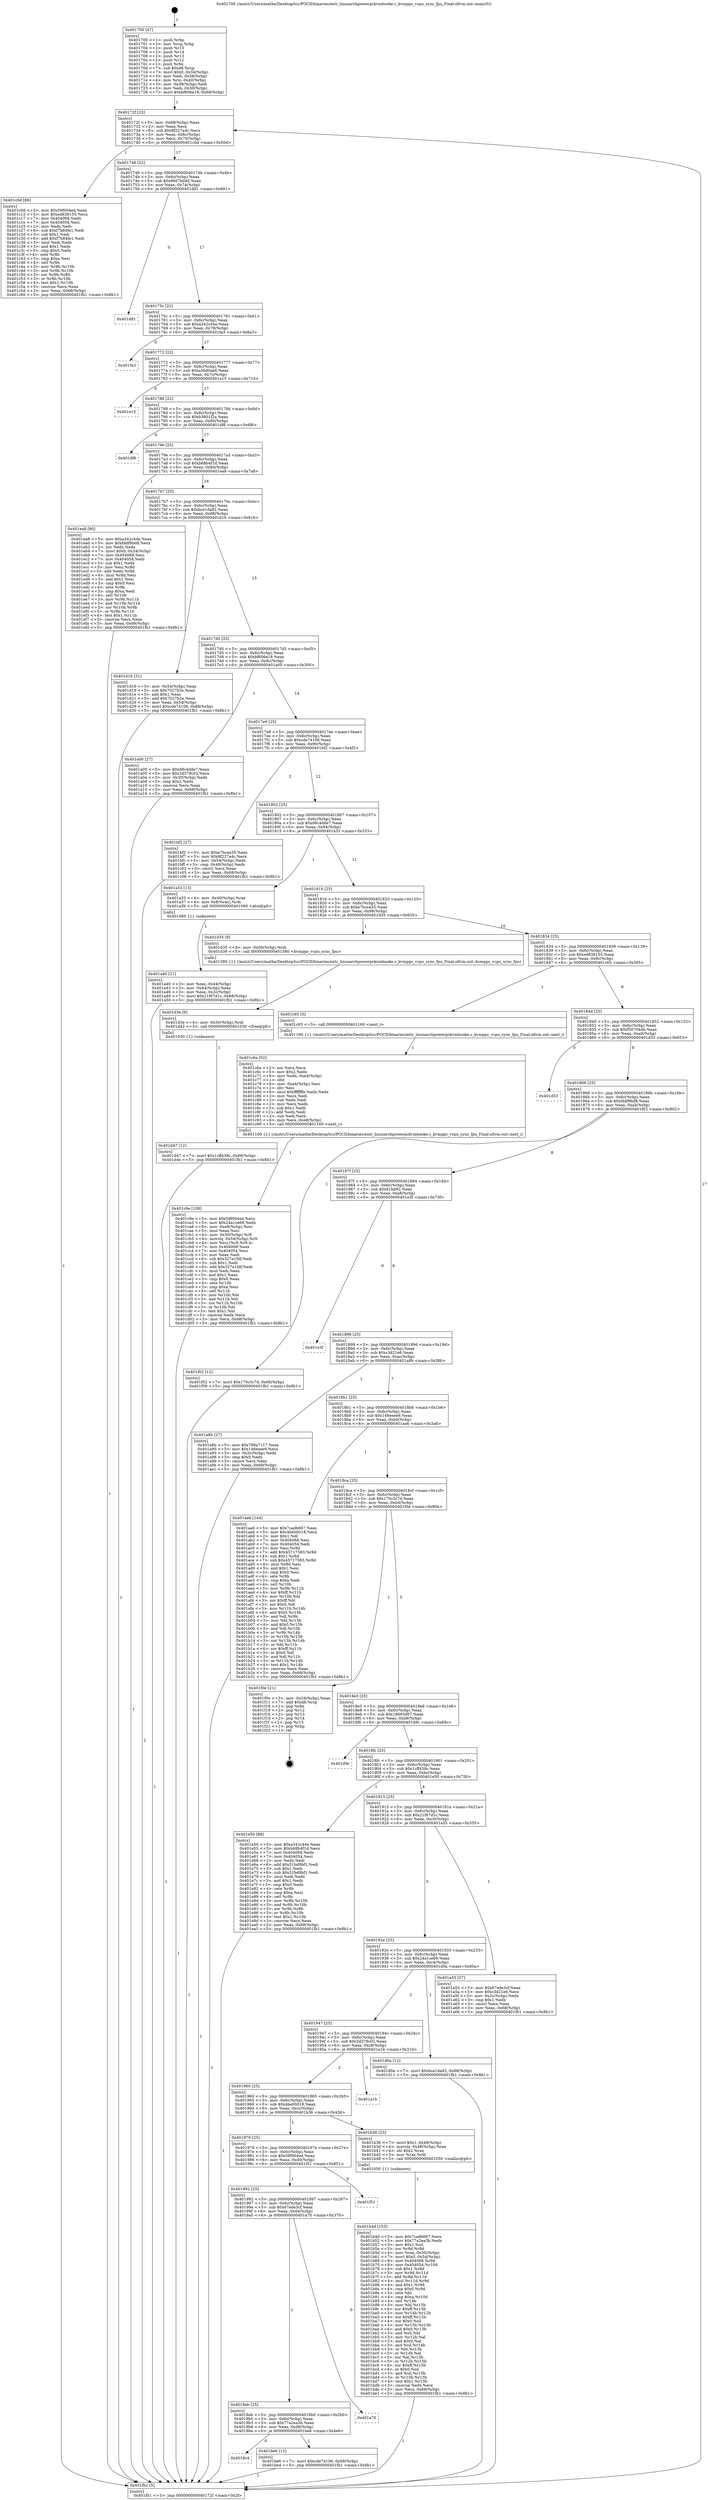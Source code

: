 digraph "0x401700" {
  label = "0x401700 (/mnt/c/Users/mathe/Desktop/tcc/POCII/binaries/extr_linuxarchpowerpckvmbooke.c_kvmppc_vcpu_sync_fpu_Final-ollvm.out::main(0))"
  labelloc = "t"
  node[shape=record]

  Entry [label="",width=0.3,height=0.3,shape=circle,fillcolor=black,style=filled]
  "0x40172f" [label="{
     0x40172f [23]\l
     | [instrs]\l
     &nbsp;&nbsp;0x40172f \<+3\>: mov -0x68(%rbp),%eax\l
     &nbsp;&nbsp;0x401732 \<+2\>: mov %eax,%ecx\l
     &nbsp;&nbsp;0x401734 \<+6\>: sub $0x8f227a4c,%ecx\l
     &nbsp;&nbsp;0x40173a \<+3\>: mov %eax,-0x6c(%rbp)\l
     &nbsp;&nbsp;0x40173d \<+3\>: mov %ecx,-0x70(%rbp)\l
     &nbsp;&nbsp;0x401740 \<+6\>: je 0000000000401c0d \<main+0x50d\>\l
  }"]
  "0x401c0d" [label="{
     0x401c0d [88]\l
     | [instrs]\l
     &nbsp;&nbsp;0x401c0d \<+5\>: mov $0x59f004ed,%eax\l
     &nbsp;&nbsp;0x401c12 \<+5\>: mov $0xed836155,%ecx\l
     &nbsp;&nbsp;0x401c17 \<+7\>: mov 0x404068,%edx\l
     &nbsp;&nbsp;0x401c1e \<+7\>: mov 0x404054,%esi\l
     &nbsp;&nbsp;0x401c25 \<+2\>: mov %edx,%edi\l
     &nbsp;&nbsp;0x401c27 \<+6\>: sub $0xf7b84fe1,%edi\l
     &nbsp;&nbsp;0x401c2d \<+3\>: sub $0x1,%edi\l
     &nbsp;&nbsp;0x401c30 \<+6\>: add $0xf7b84fe1,%edi\l
     &nbsp;&nbsp;0x401c36 \<+3\>: imul %edi,%edx\l
     &nbsp;&nbsp;0x401c39 \<+3\>: and $0x1,%edx\l
     &nbsp;&nbsp;0x401c3c \<+3\>: cmp $0x0,%edx\l
     &nbsp;&nbsp;0x401c3f \<+4\>: sete %r8b\l
     &nbsp;&nbsp;0x401c43 \<+3\>: cmp $0xa,%esi\l
     &nbsp;&nbsp;0x401c46 \<+4\>: setl %r9b\l
     &nbsp;&nbsp;0x401c4a \<+3\>: mov %r8b,%r10b\l
     &nbsp;&nbsp;0x401c4d \<+3\>: and %r9b,%r10b\l
     &nbsp;&nbsp;0x401c50 \<+3\>: xor %r9b,%r8b\l
     &nbsp;&nbsp;0x401c53 \<+3\>: or %r8b,%r10b\l
     &nbsp;&nbsp;0x401c56 \<+4\>: test $0x1,%r10b\l
     &nbsp;&nbsp;0x401c5a \<+3\>: cmovne %ecx,%eax\l
     &nbsp;&nbsp;0x401c5d \<+3\>: mov %eax,-0x68(%rbp)\l
     &nbsp;&nbsp;0x401c60 \<+5\>: jmp 0000000000401fb1 \<main+0x8b1\>\l
  }"]
  "0x401746" [label="{
     0x401746 [22]\l
     | [instrs]\l
     &nbsp;&nbsp;0x401746 \<+5\>: jmp 000000000040174b \<main+0x4b\>\l
     &nbsp;&nbsp;0x40174b \<+3\>: mov -0x6c(%rbp),%eax\l
     &nbsp;&nbsp;0x40174e \<+5\>: sub $0x99d7bd4d,%eax\l
     &nbsp;&nbsp;0x401753 \<+3\>: mov %eax,-0x74(%rbp)\l
     &nbsp;&nbsp;0x401756 \<+6\>: je 0000000000401d81 \<main+0x681\>\l
  }"]
  Exit [label="",width=0.3,height=0.3,shape=circle,fillcolor=black,style=filled,peripheries=2]
  "0x401d81" [label="{
     0x401d81\l
  }", style=dashed]
  "0x40175c" [label="{
     0x40175c [22]\l
     | [instrs]\l
     &nbsp;&nbsp;0x40175c \<+5\>: jmp 0000000000401761 \<main+0x61\>\l
     &nbsp;&nbsp;0x401761 \<+3\>: mov -0x6c(%rbp),%eax\l
     &nbsp;&nbsp;0x401764 \<+5\>: sub $0xa342c44e,%eax\l
     &nbsp;&nbsp;0x401769 \<+3\>: mov %eax,-0x78(%rbp)\l
     &nbsp;&nbsp;0x40176c \<+6\>: je 0000000000401fa3 \<main+0x8a3\>\l
  }"]
  "0x401d47" [label="{
     0x401d47 [12]\l
     | [instrs]\l
     &nbsp;&nbsp;0x401d47 \<+7\>: movl $0x1cff439c,-0x68(%rbp)\l
     &nbsp;&nbsp;0x401d4e \<+5\>: jmp 0000000000401fb1 \<main+0x8b1\>\l
  }"]
  "0x401fa3" [label="{
     0x401fa3\l
  }", style=dashed]
  "0x401772" [label="{
     0x401772 [22]\l
     | [instrs]\l
     &nbsp;&nbsp;0x401772 \<+5\>: jmp 0000000000401777 \<main+0x77\>\l
     &nbsp;&nbsp;0x401777 \<+3\>: mov -0x6c(%rbp),%eax\l
     &nbsp;&nbsp;0x40177a \<+5\>: sub $0xa56d0ae6,%eax\l
     &nbsp;&nbsp;0x40177f \<+3\>: mov %eax,-0x7c(%rbp)\l
     &nbsp;&nbsp;0x401782 \<+6\>: je 0000000000401e15 \<main+0x715\>\l
  }"]
  "0x401d3e" [label="{
     0x401d3e [9]\l
     | [instrs]\l
     &nbsp;&nbsp;0x401d3e \<+4\>: mov -0x50(%rbp),%rdi\l
     &nbsp;&nbsp;0x401d42 \<+5\>: call 0000000000401030 \<free@plt\>\l
     | [calls]\l
     &nbsp;&nbsp;0x401030 \{1\} (unknown)\l
  }"]
  "0x401e15" [label="{
     0x401e15\l
  }", style=dashed]
  "0x401788" [label="{
     0x401788 [22]\l
     | [instrs]\l
     &nbsp;&nbsp;0x401788 \<+5\>: jmp 000000000040178d \<main+0x8d\>\l
     &nbsp;&nbsp;0x40178d \<+3\>: mov -0x6c(%rbp),%eax\l
     &nbsp;&nbsp;0x401790 \<+5\>: sub $0xb3601f2a,%eax\l
     &nbsp;&nbsp;0x401795 \<+3\>: mov %eax,-0x80(%rbp)\l
     &nbsp;&nbsp;0x401798 \<+6\>: je 0000000000401df6 \<main+0x6f6\>\l
  }"]
  "0x401c9e" [label="{
     0x401c9e [108]\l
     | [instrs]\l
     &nbsp;&nbsp;0x401c9e \<+5\>: mov $0x59f004ed,%ecx\l
     &nbsp;&nbsp;0x401ca3 \<+5\>: mov $0x24a1ce69,%edx\l
     &nbsp;&nbsp;0x401ca8 \<+6\>: mov -0xe8(%rbp),%esi\l
     &nbsp;&nbsp;0x401cae \<+3\>: imul %eax,%esi\l
     &nbsp;&nbsp;0x401cb1 \<+4\>: mov -0x50(%rbp),%r8\l
     &nbsp;&nbsp;0x401cb5 \<+4\>: movslq -0x54(%rbp),%r9\l
     &nbsp;&nbsp;0x401cb9 \<+4\>: mov %esi,(%r8,%r9,4)\l
     &nbsp;&nbsp;0x401cbd \<+7\>: mov 0x404068,%eax\l
     &nbsp;&nbsp;0x401cc4 \<+7\>: mov 0x404054,%esi\l
     &nbsp;&nbsp;0x401ccb \<+2\>: mov %eax,%edi\l
     &nbsp;&nbsp;0x401ccd \<+6\>: sub $0x327e1fdf,%edi\l
     &nbsp;&nbsp;0x401cd3 \<+3\>: sub $0x1,%edi\l
     &nbsp;&nbsp;0x401cd6 \<+6\>: add $0x327e1fdf,%edi\l
     &nbsp;&nbsp;0x401cdc \<+3\>: imul %edi,%eax\l
     &nbsp;&nbsp;0x401cdf \<+3\>: and $0x1,%eax\l
     &nbsp;&nbsp;0x401ce2 \<+3\>: cmp $0x0,%eax\l
     &nbsp;&nbsp;0x401ce5 \<+4\>: sete %r10b\l
     &nbsp;&nbsp;0x401ce9 \<+3\>: cmp $0xa,%esi\l
     &nbsp;&nbsp;0x401cec \<+4\>: setl %r11b\l
     &nbsp;&nbsp;0x401cf0 \<+3\>: mov %r10b,%bl\l
     &nbsp;&nbsp;0x401cf3 \<+3\>: and %r11b,%bl\l
     &nbsp;&nbsp;0x401cf6 \<+3\>: xor %r11b,%r10b\l
     &nbsp;&nbsp;0x401cf9 \<+3\>: or %r10b,%bl\l
     &nbsp;&nbsp;0x401cfc \<+3\>: test $0x1,%bl\l
     &nbsp;&nbsp;0x401cff \<+3\>: cmovne %edx,%ecx\l
     &nbsp;&nbsp;0x401d02 \<+3\>: mov %ecx,-0x68(%rbp)\l
     &nbsp;&nbsp;0x401d05 \<+5\>: jmp 0000000000401fb1 \<main+0x8b1\>\l
  }"]
  "0x401df6" [label="{
     0x401df6\l
  }", style=dashed]
  "0x40179e" [label="{
     0x40179e [25]\l
     | [instrs]\l
     &nbsp;&nbsp;0x40179e \<+5\>: jmp 00000000004017a3 \<main+0xa3\>\l
     &nbsp;&nbsp;0x4017a3 \<+3\>: mov -0x6c(%rbp),%eax\l
     &nbsp;&nbsp;0x4017a6 \<+5\>: sub $0xb68b4f1d,%eax\l
     &nbsp;&nbsp;0x4017ab \<+6\>: mov %eax,-0x84(%rbp)\l
     &nbsp;&nbsp;0x4017b1 \<+6\>: je 0000000000401ea8 \<main+0x7a8\>\l
  }"]
  "0x401c6a" [label="{
     0x401c6a [52]\l
     | [instrs]\l
     &nbsp;&nbsp;0x401c6a \<+2\>: xor %ecx,%ecx\l
     &nbsp;&nbsp;0x401c6c \<+5\>: mov $0x2,%edx\l
     &nbsp;&nbsp;0x401c71 \<+6\>: mov %edx,-0xe4(%rbp)\l
     &nbsp;&nbsp;0x401c77 \<+1\>: cltd\l
     &nbsp;&nbsp;0x401c78 \<+6\>: mov -0xe4(%rbp),%esi\l
     &nbsp;&nbsp;0x401c7e \<+2\>: idiv %esi\l
     &nbsp;&nbsp;0x401c80 \<+6\>: imul $0xfffffffe,%edx,%edx\l
     &nbsp;&nbsp;0x401c86 \<+2\>: mov %ecx,%edi\l
     &nbsp;&nbsp;0x401c88 \<+2\>: sub %edx,%edi\l
     &nbsp;&nbsp;0x401c8a \<+2\>: mov %ecx,%edx\l
     &nbsp;&nbsp;0x401c8c \<+3\>: sub $0x1,%edx\l
     &nbsp;&nbsp;0x401c8f \<+2\>: add %edx,%edi\l
     &nbsp;&nbsp;0x401c91 \<+2\>: sub %edi,%ecx\l
     &nbsp;&nbsp;0x401c93 \<+6\>: mov %ecx,-0xe8(%rbp)\l
     &nbsp;&nbsp;0x401c99 \<+5\>: call 0000000000401160 \<next_i\>\l
     | [calls]\l
     &nbsp;&nbsp;0x401160 \{1\} (/mnt/c/Users/mathe/Desktop/tcc/POCII/binaries/extr_linuxarchpowerpckvmbooke.c_kvmppc_vcpu_sync_fpu_Final-ollvm.out::next_i)\l
  }"]
  "0x401ea8" [label="{
     0x401ea8 [90]\l
     | [instrs]\l
     &nbsp;&nbsp;0x401ea8 \<+5\>: mov $0xa342c44e,%eax\l
     &nbsp;&nbsp;0x401ead \<+5\>: mov $0xfddf9bd8,%ecx\l
     &nbsp;&nbsp;0x401eb2 \<+2\>: xor %edx,%edx\l
     &nbsp;&nbsp;0x401eb4 \<+7\>: movl $0x0,-0x34(%rbp)\l
     &nbsp;&nbsp;0x401ebb \<+7\>: mov 0x404068,%esi\l
     &nbsp;&nbsp;0x401ec2 \<+7\>: mov 0x404054,%edi\l
     &nbsp;&nbsp;0x401ec9 \<+3\>: sub $0x1,%edx\l
     &nbsp;&nbsp;0x401ecc \<+3\>: mov %esi,%r8d\l
     &nbsp;&nbsp;0x401ecf \<+3\>: add %edx,%r8d\l
     &nbsp;&nbsp;0x401ed2 \<+4\>: imul %r8d,%esi\l
     &nbsp;&nbsp;0x401ed6 \<+3\>: and $0x1,%esi\l
     &nbsp;&nbsp;0x401ed9 \<+3\>: cmp $0x0,%esi\l
     &nbsp;&nbsp;0x401edc \<+4\>: sete %r9b\l
     &nbsp;&nbsp;0x401ee0 \<+3\>: cmp $0xa,%edi\l
     &nbsp;&nbsp;0x401ee3 \<+4\>: setl %r10b\l
     &nbsp;&nbsp;0x401ee7 \<+3\>: mov %r9b,%r11b\l
     &nbsp;&nbsp;0x401eea \<+3\>: and %r10b,%r11b\l
     &nbsp;&nbsp;0x401eed \<+3\>: xor %r10b,%r9b\l
     &nbsp;&nbsp;0x401ef0 \<+3\>: or %r9b,%r11b\l
     &nbsp;&nbsp;0x401ef3 \<+4\>: test $0x1,%r11b\l
     &nbsp;&nbsp;0x401ef7 \<+3\>: cmovne %ecx,%eax\l
     &nbsp;&nbsp;0x401efa \<+3\>: mov %eax,-0x68(%rbp)\l
     &nbsp;&nbsp;0x401efd \<+5\>: jmp 0000000000401fb1 \<main+0x8b1\>\l
  }"]
  "0x4017b7" [label="{
     0x4017b7 [25]\l
     | [instrs]\l
     &nbsp;&nbsp;0x4017b7 \<+5\>: jmp 00000000004017bc \<main+0xbc\>\l
     &nbsp;&nbsp;0x4017bc \<+3\>: mov -0x6c(%rbp),%eax\l
     &nbsp;&nbsp;0x4017bf \<+5\>: sub $0xbce1da92,%eax\l
     &nbsp;&nbsp;0x4017c4 \<+6\>: mov %eax,-0x88(%rbp)\l
     &nbsp;&nbsp;0x4017ca \<+6\>: je 0000000000401d16 \<main+0x616\>\l
  }"]
  "0x4019c4" [label="{
     0x4019c4\l
  }", style=dashed]
  "0x401d16" [label="{
     0x401d16 [31]\l
     | [instrs]\l
     &nbsp;&nbsp;0x401d16 \<+3\>: mov -0x54(%rbp),%eax\l
     &nbsp;&nbsp;0x401d19 \<+5\>: sub $0x7027b2e,%eax\l
     &nbsp;&nbsp;0x401d1e \<+3\>: add $0x1,%eax\l
     &nbsp;&nbsp;0x401d21 \<+5\>: add $0x7027b2e,%eax\l
     &nbsp;&nbsp;0x401d26 \<+3\>: mov %eax,-0x54(%rbp)\l
     &nbsp;&nbsp;0x401d29 \<+7\>: movl $0xcde74106,-0x68(%rbp)\l
     &nbsp;&nbsp;0x401d30 \<+5\>: jmp 0000000000401fb1 \<main+0x8b1\>\l
  }"]
  "0x4017d0" [label="{
     0x4017d0 [25]\l
     | [instrs]\l
     &nbsp;&nbsp;0x4017d0 \<+5\>: jmp 00000000004017d5 \<main+0xd5\>\l
     &nbsp;&nbsp;0x4017d5 \<+3\>: mov -0x6c(%rbp),%eax\l
     &nbsp;&nbsp;0x4017d8 \<+5\>: sub $0xbf606e18,%eax\l
     &nbsp;&nbsp;0x4017dd \<+6\>: mov %eax,-0x8c(%rbp)\l
     &nbsp;&nbsp;0x4017e3 \<+6\>: je 0000000000401a00 \<main+0x300\>\l
  }"]
  "0x401be6" [label="{
     0x401be6 [12]\l
     | [instrs]\l
     &nbsp;&nbsp;0x401be6 \<+7\>: movl $0xcde74106,-0x68(%rbp)\l
     &nbsp;&nbsp;0x401bed \<+5\>: jmp 0000000000401fb1 \<main+0x8b1\>\l
  }"]
  "0x401a00" [label="{
     0x401a00 [27]\l
     | [instrs]\l
     &nbsp;&nbsp;0x401a00 \<+5\>: mov $0xd8c4dde7,%eax\l
     &nbsp;&nbsp;0x401a05 \<+5\>: mov $0x2d379c02,%ecx\l
     &nbsp;&nbsp;0x401a0a \<+3\>: mov -0x30(%rbp),%edx\l
     &nbsp;&nbsp;0x401a0d \<+3\>: cmp $0x2,%edx\l
     &nbsp;&nbsp;0x401a10 \<+3\>: cmovne %ecx,%eax\l
     &nbsp;&nbsp;0x401a13 \<+3\>: mov %eax,-0x68(%rbp)\l
     &nbsp;&nbsp;0x401a16 \<+5\>: jmp 0000000000401fb1 \<main+0x8b1\>\l
  }"]
  "0x4017e9" [label="{
     0x4017e9 [25]\l
     | [instrs]\l
     &nbsp;&nbsp;0x4017e9 \<+5\>: jmp 00000000004017ee \<main+0xee\>\l
     &nbsp;&nbsp;0x4017ee \<+3\>: mov -0x6c(%rbp),%eax\l
     &nbsp;&nbsp;0x4017f1 \<+5\>: sub $0xcde74106,%eax\l
     &nbsp;&nbsp;0x4017f6 \<+6\>: mov %eax,-0x90(%rbp)\l
     &nbsp;&nbsp;0x4017fc \<+6\>: je 0000000000401bf2 \<main+0x4f2\>\l
  }"]
  "0x401fb1" [label="{
     0x401fb1 [5]\l
     | [instrs]\l
     &nbsp;&nbsp;0x401fb1 \<+5\>: jmp 000000000040172f \<main+0x2f\>\l
  }"]
  "0x401700" [label="{
     0x401700 [47]\l
     | [instrs]\l
     &nbsp;&nbsp;0x401700 \<+1\>: push %rbp\l
     &nbsp;&nbsp;0x401701 \<+3\>: mov %rsp,%rbp\l
     &nbsp;&nbsp;0x401704 \<+2\>: push %r15\l
     &nbsp;&nbsp;0x401706 \<+2\>: push %r14\l
     &nbsp;&nbsp;0x401708 \<+2\>: push %r13\l
     &nbsp;&nbsp;0x40170a \<+2\>: push %r12\l
     &nbsp;&nbsp;0x40170c \<+1\>: push %rbx\l
     &nbsp;&nbsp;0x40170d \<+7\>: sub $0xd8,%rsp\l
     &nbsp;&nbsp;0x401714 \<+7\>: movl $0x0,-0x34(%rbp)\l
     &nbsp;&nbsp;0x40171b \<+3\>: mov %edi,-0x38(%rbp)\l
     &nbsp;&nbsp;0x40171e \<+4\>: mov %rsi,-0x40(%rbp)\l
     &nbsp;&nbsp;0x401722 \<+3\>: mov -0x38(%rbp),%edi\l
     &nbsp;&nbsp;0x401725 \<+3\>: mov %edi,-0x30(%rbp)\l
     &nbsp;&nbsp;0x401728 \<+7\>: movl $0xbf606e18,-0x68(%rbp)\l
  }"]
  "0x4019ab" [label="{
     0x4019ab [25]\l
     | [instrs]\l
     &nbsp;&nbsp;0x4019ab \<+5\>: jmp 00000000004019b0 \<main+0x2b0\>\l
     &nbsp;&nbsp;0x4019b0 \<+3\>: mov -0x6c(%rbp),%eax\l
     &nbsp;&nbsp;0x4019b3 \<+5\>: sub $0x77a2ea3b,%eax\l
     &nbsp;&nbsp;0x4019b8 \<+6\>: mov %eax,-0xd8(%rbp)\l
     &nbsp;&nbsp;0x4019be \<+6\>: je 0000000000401be6 \<main+0x4e6\>\l
  }"]
  "0x401bf2" [label="{
     0x401bf2 [27]\l
     | [instrs]\l
     &nbsp;&nbsp;0x401bf2 \<+5\>: mov $0xe7bcea35,%eax\l
     &nbsp;&nbsp;0x401bf7 \<+5\>: mov $0x8f227a4c,%ecx\l
     &nbsp;&nbsp;0x401bfc \<+3\>: mov -0x54(%rbp),%edx\l
     &nbsp;&nbsp;0x401bff \<+3\>: cmp -0x48(%rbp),%edx\l
     &nbsp;&nbsp;0x401c02 \<+3\>: cmovl %ecx,%eax\l
     &nbsp;&nbsp;0x401c05 \<+3\>: mov %eax,-0x68(%rbp)\l
     &nbsp;&nbsp;0x401c08 \<+5\>: jmp 0000000000401fb1 \<main+0x8b1\>\l
  }"]
  "0x401802" [label="{
     0x401802 [25]\l
     | [instrs]\l
     &nbsp;&nbsp;0x401802 \<+5\>: jmp 0000000000401807 \<main+0x107\>\l
     &nbsp;&nbsp;0x401807 \<+3\>: mov -0x6c(%rbp),%eax\l
     &nbsp;&nbsp;0x40180a \<+5\>: sub $0xd8c4dde7,%eax\l
     &nbsp;&nbsp;0x40180f \<+6\>: mov %eax,-0x94(%rbp)\l
     &nbsp;&nbsp;0x401815 \<+6\>: je 0000000000401a33 \<main+0x333\>\l
  }"]
  "0x401a70" [label="{
     0x401a70\l
  }", style=dashed]
  "0x401a33" [label="{
     0x401a33 [13]\l
     | [instrs]\l
     &nbsp;&nbsp;0x401a33 \<+4\>: mov -0x40(%rbp),%rax\l
     &nbsp;&nbsp;0x401a37 \<+4\>: mov 0x8(%rax),%rdi\l
     &nbsp;&nbsp;0x401a3b \<+5\>: call 0000000000401060 \<atoi@plt\>\l
     | [calls]\l
     &nbsp;&nbsp;0x401060 \{1\} (unknown)\l
  }"]
  "0x40181b" [label="{
     0x40181b [25]\l
     | [instrs]\l
     &nbsp;&nbsp;0x40181b \<+5\>: jmp 0000000000401820 \<main+0x120\>\l
     &nbsp;&nbsp;0x401820 \<+3\>: mov -0x6c(%rbp),%eax\l
     &nbsp;&nbsp;0x401823 \<+5\>: sub $0xe7bcea35,%eax\l
     &nbsp;&nbsp;0x401828 \<+6\>: mov %eax,-0x98(%rbp)\l
     &nbsp;&nbsp;0x40182e \<+6\>: je 0000000000401d35 \<main+0x635\>\l
  }"]
  "0x401a40" [label="{
     0x401a40 [21]\l
     | [instrs]\l
     &nbsp;&nbsp;0x401a40 \<+3\>: mov %eax,-0x44(%rbp)\l
     &nbsp;&nbsp;0x401a43 \<+3\>: mov -0x44(%rbp),%eax\l
     &nbsp;&nbsp;0x401a46 \<+3\>: mov %eax,-0x2c(%rbp)\l
     &nbsp;&nbsp;0x401a49 \<+7\>: movl $0x21f67d1c,-0x68(%rbp)\l
     &nbsp;&nbsp;0x401a50 \<+5\>: jmp 0000000000401fb1 \<main+0x8b1\>\l
  }"]
  "0x401992" [label="{
     0x401992 [25]\l
     | [instrs]\l
     &nbsp;&nbsp;0x401992 \<+5\>: jmp 0000000000401997 \<main+0x297\>\l
     &nbsp;&nbsp;0x401997 \<+3\>: mov -0x6c(%rbp),%eax\l
     &nbsp;&nbsp;0x40199a \<+5\>: sub $0x67ede3cf,%eax\l
     &nbsp;&nbsp;0x40199f \<+6\>: mov %eax,-0xd4(%rbp)\l
     &nbsp;&nbsp;0x4019a5 \<+6\>: je 0000000000401a70 \<main+0x370\>\l
  }"]
  "0x401d35" [label="{
     0x401d35 [9]\l
     | [instrs]\l
     &nbsp;&nbsp;0x401d35 \<+4\>: mov -0x50(%rbp),%rdi\l
     &nbsp;&nbsp;0x401d39 \<+5\>: call 0000000000401580 \<kvmppc_vcpu_sync_fpu\>\l
     | [calls]\l
     &nbsp;&nbsp;0x401580 \{1\} (/mnt/c/Users/mathe/Desktop/tcc/POCII/binaries/extr_linuxarchpowerpckvmbooke.c_kvmppc_vcpu_sync_fpu_Final-ollvm.out::kvmppc_vcpu_sync_fpu)\l
  }"]
  "0x401834" [label="{
     0x401834 [25]\l
     | [instrs]\l
     &nbsp;&nbsp;0x401834 \<+5\>: jmp 0000000000401839 \<main+0x139\>\l
     &nbsp;&nbsp;0x401839 \<+3\>: mov -0x6c(%rbp),%eax\l
     &nbsp;&nbsp;0x40183c \<+5\>: sub $0xed836155,%eax\l
     &nbsp;&nbsp;0x401841 \<+6\>: mov %eax,-0x9c(%rbp)\l
     &nbsp;&nbsp;0x401847 \<+6\>: je 0000000000401c65 \<main+0x565\>\l
  }"]
  "0x401f51" [label="{
     0x401f51\l
  }", style=dashed]
  "0x401c65" [label="{
     0x401c65 [5]\l
     | [instrs]\l
     &nbsp;&nbsp;0x401c65 \<+5\>: call 0000000000401160 \<next_i\>\l
     | [calls]\l
     &nbsp;&nbsp;0x401160 \{1\} (/mnt/c/Users/mathe/Desktop/tcc/POCII/binaries/extr_linuxarchpowerpckvmbooke.c_kvmppc_vcpu_sync_fpu_Final-ollvm.out::next_i)\l
  }"]
  "0x40184d" [label="{
     0x40184d [25]\l
     | [instrs]\l
     &nbsp;&nbsp;0x40184d \<+5\>: jmp 0000000000401852 \<main+0x152\>\l
     &nbsp;&nbsp;0x401852 \<+3\>: mov -0x6c(%rbp),%eax\l
     &nbsp;&nbsp;0x401855 \<+5\>: sub $0xf50704db,%eax\l
     &nbsp;&nbsp;0x40185a \<+6\>: mov %eax,-0xa0(%rbp)\l
     &nbsp;&nbsp;0x401860 \<+6\>: je 0000000000401d53 \<main+0x653\>\l
  }"]
  "0x401b4d" [label="{
     0x401b4d [153]\l
     | [instrs]\l
     &nbsp;&nbsp;0x401b4d \<+5\>: mov $0x7cadb667,%ecx\l
     &nbsp;&nbsp;0x401b52 \<+5\>: mov $0x77a2ea3b,%edx\l
     &nbsp;&nbsp;0x401b57 \<+3\>: mov $0x1,%sil\l
     &nbsp;&nbsp;0x401b5a \<+3\>: xor %r8d,%r8d\l
     &nbsp;&nbsp;0x401b5d \<+4\>: mov %rax,-0x50(%rbp)\l
     &nbsp;&nbsp;0x401b61 \<+7\>: movl $0x0,-0x54(%rbp)\l
     &nbsp;&nbsp;0x401b68 \<+8\>: mov 0x404068,%r9d\l
     &nbsp;&nbsp;0x401b70 \<+8\>: mov 0x404054,%r10d\l
     &nbsp;&nbsp;0x401b78 \<+4\>: sub $0x1,%r8d\l
     &nbsp;&nbsp;0x401b7c \<+3\>: mov %r9d,%r11d\l
     &nbsp;&nbsp;0x401b7f \<+3\>: add %r8d,%r11d\l
     &nbsp;&nbsp;0x401b82 \<+4\>: imul %r11d,%r9d\l
     &nbsp;&nbsp;0x401b86 \<+4\>: and $0x1,%r9d\l
     &nbsp;&nbsp;0x401b8a \<+4\>: cmp $0x0,%r9d\l
     &nbsp;&nbsp;0x401b8e \<+3\>: sete %bl\l
     &nbsp;&nbsp;0x401b91 \<+4\>: cmp $0xa,%r10d\l
     &nbsp;&nbsp;0x401b95 \<+4\>: setl %r14b\l
     &nbsp;&nbsp;0x401b99 \<+3\>: mov %bl,%r15b\l
     &nbsp;&nbsp;0x401b9c \<+4\>: xor $0xff,%r15b\l
     &nbsp;&nbsp;0x401ba0 \<+3\>: mov %r14b,%r12b\l
     &nbsp;&nbsp;0x401ba3 \<+4\>: xor $0xff,%r12b\l
     &nbsp;&nbsp;0x401ba7 \<+4\>: xor $0x0,%sil\l
     &nbsp;&nbsp;0x401bab \<+3\>: mov %r15b,%r13b\l
     &nbsp;&nbsp;0x401bae \<+4\>: and $0x0,%r13b\l
     &nbsp;&nbsp;0x401bb2 \<+3\>: and %sil,%bl\l
     &nbsp;&nbsp;0x401bb5 \<+3\>: mov %r12b,%al\l
     &nbsp;&nbsp;0x401bb8 \<+2\>: and $0x0,%al\l
     &nbsp;&nbsp;0x401bba \<+3\>: and %sil,%r14b\l
     &nbsp;&nbsp;0x401bbd \<+3\>: or %bl,%r13b\l
     &nbsp;&nbsp;0x401bc0 \<+3\>: or %r14b,%al\l
     &nbsp;&nbsp;0x401bc3 \<+3\>: xor %al,%r13b\l
     &nbsp;&nbsp;0x401bc6 \<+3\>: or %r12b,%r15b\l
     &nbsp;&nbsp;0x401bc9 \<+4\>: xor $0xff,%r15b\l
     &nbsp;&nbsp;0x401bcd \<+4\>: or $0x0,%sil\l
     &nbsp;&nbsp;0x401bd1 \<+3\>: and %sil,%r15b\l
     &nbsp;&nbsp;0x401bd4 \<+3\>: or %r15b,%r13b\l
     &nbsp;&nbsp;0x401bd7 \<+4\>: test $0x1,%r13b\l
     &nbsp;&nbsp;0x401bdb \<+3\>: cmovne %edx,%ecx\l
     &nbsp;&nbsp;0x401bde \<+3\>: mov %ecx,-0x68(%rbp)\l
     &nbsp;&nbsp;0x401be1 \<+5\>: jmp 0000000000401fb1 \<main+0x8b1\>\l
  }"]
  "0x401d53" [label="{
     0x401d53\l
  }", style=dashed]
  "0x401866" [label="{
     0x401866 [25]\l
     | [instrs]\l
     &nbsp;&nbsp;0x401866 \<+5\>: jmp 000000000040186b \<main+0x16b\>\l
     &nbsp;&nbsp;0x40186b \<+3\>: mov -0x6c(%rbp),%eax\l
     &nbsp;&nbsp;0x40186e \<+5\>: sub $0xfddf9bd8,%eax\l
     &nbsp;&nbsp;0x401873 \<+6\>: mov %eax,-0xa4(%rbp)\l
     &nbsp;&nbsp;0x401879 \<+6\>: je 0000000000401f02 \<main+0x802\>\l
  }"]
  "0x401979" [label="{
     0x401979 [25]\l
     | [instrs]\l
     &nbsp;&nbsp;0x401979 \<+5\>: jmp 000000000040197e \<main+0x27e\>\l
     &nbsp;&nbsp;0x40197e \<+3\>: mov -0x6c(%rbp),%eax\l
     &nbsp;&nbsp;0x401981 \<+5\>: sub $0x59f004ed,%eax\l
     &nbsp;&nbsp;0x401986 \<+6\>: mov %eax,-0xd0(%rbp)\l
     &nbsp;&nbsp;0x40198c \<+6\>: je 0000000000401f51 \<main+0x851\>\l
  }"]
  "0x401f02" [label="{
     0x401f02 [12]\l
     | [instrs]\l
     &nbsp;&nbsp;0x401f02 \<+7\>: movl $0x170c3c7d,-0x68(%rbp)\l
     &nbsp;&nbsp;0x401f09 \<+5\>: jmp 0000000000401fb1 \<main+0x8b1\>\l
  }"]
  "0x40187f" [label="{
     0x40187f [25]\l
     | [instrs]\l
     &nbsp;&nbsp;0x40187f \<+5\>: jmp 0000000000401884 \<main+0x184\>\l
     &nbsp;&nbsp;0x401884 \<+3\>: mov -0x6c(%rbp),%eax\l
     &nbsp;&nbsp;0x401887 \<+5\>: sub $0x91bb92,%eax\l
     &nbsp;&nbsp;0x40188c \<+6\>: mov %eax,-0xa8(%rbp)\l
     &nbsp;&nbsp;0x401892 \<+6\>: je 0000000000401e3f \<main+0x73f\>\l
  }"]
  "0x401b36" [label="{
     0x401b36 [23]\l
     | [instrs]\l
     &nbsp;&nbsp;0x401b36 \<+7\>: movl $0x1,-0x48(%rbp)\l
     &nbsp;&nbsp;0x401b3d \<+4\>: movslq -0x48(%rbp),%rax\l
     &nbsp;&nbsp;0x401b41 \<+4\>: shl $0x2,%rax\l
     &nbsp;&nbsp;0x401b45 \<+3\>: mov %rax,%rdi\l
     &nbsp;&nbsp;0x401b48 \<+5\>: call 0000000000401050 \<malloc@plt\>\l
     | [calls]\l
     &nbsp;&nbsp;0x401050 \{1\} (unknown)\l
  }"]
  "0x401e3f" [label="{
     0x401e3f\l
  }", style=dashed]
  "0x401898" [label="{
     0x401898 [25]\l
     | [instrs]\l
     &nbsp;&nbsp;0x401898 \<+5\>: jmp 000000000040189d \<main+0x19d\>\l
     &nbsp;&nbsp;0x40189d \<+3\>: mov -0x6c(%rbp),%eax\l
     &nbsp;&nbsp;0x4018a0 \<+5\>: sub $0xc3d21e6,%eax\l
     &nbsp;&nbsp;0x4018a5 \<+6\>: mov %eax,-0xac(%rbp)\l
     &nbsp;&nbsp;0x4018ab \<+6\>: je 0000000000401a8b \<main+0x38b\>\l
  }"]
  "0x401960" [label="{
     0x401960 [25]\l
     | [instrs]\l
     &nbsp;&nbsp;0x401960 \<+5\>: jmp 0000000000401965 \<main+0x265\>\l
     &nbsp;&nbsp;0x401965 \<+3\>: mov -0x6c(%rbp),%eax\l
     &nbsp;&nbsp;0x401968 \<+5\>: sub $0x4be00018,%eax\l
     &nbsp;&nbsp;0x40196d \<+6\>: mov %eax,-0xcc(%rbp)\l
     &nbsp;&nbsp;0x401973 \<+6\>: je 0000000000401b36 \<main+0x436\>\l
  }"]
  "0x401a8b" [label="{
     0x401a8b [27]\l
     | [instrs]\l
     &nbsp;&nbsp;0x401a8b \<+5\>: mov $0x788a7117,%eax\l
     &nbsp;&nbsp;0x401a90 \<+5\>: mov $0x146eeee9,%ecx\l
     &nbsp;&nbsp;0x401a95 \<+3\>: mov -0x2c(%rbp),%edx\l
     &nbsp;&nbsp;0x401a98 \<+3\>: cmp $0x0,%edx\l
     &nbsp;&nbsp;0x401a9b \<+3\>: cmove %ecx,%eax\l
     &nbsp;&nbsp;0x401a9e \<+3\>: mov %eax,-0x68(%rbp)\l
     &nbsp;&nbsp;0x401aa1 \<+5\>: jmp 0000000000401fb1 \<main+0x8b1\>\l
  }"]
  "0x4018b1" [label="{
     0x4018b1 [25]\l
     | [instrs]\l
     &nbsp;&nbsp;0x4018b1 \<+5\>: jmp 00000000004018b6 \<main+0x1b6\>\l
     &nbsp;&nbsp;0x4018b6 \<+3\>: mov -0x6c(%rbp),%eax\l
     &nbsp;&nbsp;0x4018b9 \<+5\>: sub $0x146eeee9,%eax\l
     &nbsp;&nbsp;0x4018be \<+6\>: mov %eax,-0xb0(%rbp)\l
     &nbsp;&nbsp;0x4018c4 \<+6\>: je 0000000000401aa6 \<main+0x3a6\>\l
  }"]
  "0x401a1b" [label="{
     0x401a1b\l
  }", style=dashed]
  "0x401aa6" [label="{
     0x401aa6 [144]\l
     | [instrs]\l
     &nbsp;&nbsp;0x401aa6 \<+5\>: mov $0x7cadb667,%eax\l
     &nbsp;&nbsp;0x401aab \<+5\>: mov $0x4be00018,%ecx\l
     &nbsp;&nbsp;0x401ab0 \<+2\>: mov $0x1,%dl\l
     &nbsp;&nbsp;0x401ab2 \<+7\>: mov 0x404068,%esi\l
     &nbsp;&nbsp;0x401ab9 \<+7\>: mov 0x404054,%edi\l
     &nbsp;&nbsp;0x401ac0 \<+3\>: mov %esi,%r8d\l
     &nbsp;&nbsp;0x401ac3 \<+7\>: add $0x45717583,%r8d\l
     &nbsp;&nbsp;0x401aca \<+4\>: sub $0x1,%r8d\l
     &nbsp;&nbsp;0x401ace \<+7\>: sub $0x45717583,%r8d\l
     &nbsp;&nbsp;0x401ad5 \<+4\>: imul %r8d,%esi\l
     &nbsp;&nbsp;0x401ad9 \<+3\>: and $0x1,%esi\l
     &nbsp;&nbsp;0x401adc \<+3\>: cmp $0x0,%esi\l
     &nbsp;&nbsp;0x401adf \<+4\>: sete %r9b\l
     &nbsp;&nbsp;0x401ae3 \<+3\>: cmp $0xa,%edi\l
     &nbsp;&nbsp;0x401ae6 \<+4\>: setl %r10b\l
     &nbsp;&nbsp;0x401aea \<+3\>: mov %r9b,%r11b\l
     &nbsp;&nbsp;0x401aed \<+4\>: xor $0xff,%r11b\l
     &nbsp;&nbsp;0x401af1 \<+3\>: mov %r10b,%bl\l
     &nbsp;&nbsp;0x401af4 \<+3\>: xor $0xff,%bl\l
     &nbsp;&nbsp;0x401af7 \<+3\>: xor $0x0,%dl\l
     &nbsp;&nbsp;0x401afa \<+3\>: mov %r11b,%r14b\l
     &nbsp;&nbsp;0x401afd \<+4\>: and $0x0,%r14b\l
     &nbsp;&nbsp;0x401b01 \<+3\>: and %dl,%r9b\l
     &nbsp;&nbsp;0x401b04 \<+3\>: mov %bl,%r15b\l
     &nbsp;&nbsp;0x401b07 \<+4\>: and $0x0,%r15b\l
     &nbsp;&nbsp;0x401b0b \<+3\>: and %dl,%r10b\l
     &nbsp;&nbsp;0x401b0e \<+3\>: or %r9b,%r14b\l
     &nbsp;&nbsp;0x401b11 \<+3\>: or %r10b,%r15b\l
     &nbsp;&nbsp;0x401b14 \<+3\>: xor %r15b,%r14b\l
     &nbsp;&nbsp;0x401b17 \<+3\>: or %bl,%r11b\l
     &nbsp;&nbsp;0x401b1a \<+4\>: xor $0xff,%r11b\l
     &nbsp;&nbsp;0x401b1e \<+3\>: or $0x0,%dl\l
     &nbsp;&nbsp;0x401b21 \<+3\>: and %dl,%r11b\l
     &nbsp;&nbsp;0x401b24 \<+3\>: or %r11b,%r14b\l
     &nbsp;&nbsp;0x401b27 \<+4\>: test $0x1,%r14b\l
     &nbsp;&nbsp;0x401b2b \<+3\>: cmovne %ecx,%eax\l
     &nbsp;&nbsp;0x401b2e \<+3\>: mov %eax,-0x68(%rbp)\l
     &nbsp;&nbsp;0x401b31 \<+5\>: jmp 0000000000401fb1 \<main+0x8b1\>\l
  }"]
  "0x4018ca" [label="{
     0x4018ca [25]\l
     | [instrs]\l
     &nbsp;&nbsp;0x4018ca \<+5\>: jmp 00000000004018cf \<main+0x1cf\>\l
     &nbsp;&nbsp;0x4018cf \<+3\>: mov -0x6c(%rbp),%eax\l
     &nbsp;&nbsp;0x4018d2 \<+5\>: sub $0x170c3c7d,%eax\l
     &nbsp;&nbsp;0x4018d7 \<+6\>: mov %eax,-0xb4(%rbp)\l
     &nbsp;&nbsp;0x4018dd \<+6\>: je 0000000000401f0e \<main+0x80e\>\l
  }"]
  "0x401947" [label="{
     0x401947 [25]\l
     | [instrs]\l
     &nbsp;&nbsp;0x401947 \<+5\>: jmp 000000000040194c \<main+0x24c\>\l
     &nbsp;&nbsp;0x40194c \<+3\>: mov -0x6c(%rbp),%eax\l
     &nbsp;&nbsp;0x40194f \<+5\>: sub $0x2d379c02,%eax\l
     &nbsp;&nbsp;0x401954 \<+6\>: mov %eax,-0xc8(%rbp)\l
     &nbsp;&nbsp;0x40195a \<+6\>: je 0000000000401a1b \<main+0x31b\>\l
  }"]
  "0x401f0e" [label="{
     0x401f0e [21]\l
     | [instrs]\l
     &nbsp;&nbsp;0x401f0e \<+3\>: mov -0x34(%rbp),%eax\l
     &nbsp;&nbsp;0x401f11 \<+7\>: add $0xd8,%rsp\l
     &nbsp;&nbsp;0x401f18 \<+1\>: pop %rbx\l
     &nbsp;&nbsp;0x401f19 \<+2\>: pop %r12\l
     &nbsp;&nbsp;0x401f1b \<+2\>: pop %r13\l
     &nbsp;&nbsp;0x401f1d \<+2\>: pop %r14\l
     &nbsp;&nbsp;0x401f1f \<+2\>: pop %r15\l
     &nbsp;&nbsp;0x401f21 \<+1\>: pop %rbp\l
     &nbsp;&nbsp;0x401f22 \<+1\>: ret\l
  }"]
  "0x4018e3" [label="{
     0x4018e3 [25]\l
     | [instrs]\l
     &nbsp;&nbsp;0x4018e3 \<+5\>: jmp 00000000004018e8 \<main+0x1e8\>\l
     &nbsp;&nbsp;0x4018e8 \<+3\>: mov -0x6c(%rbp),%eax\l
     &nbsp;&nbsp;0x4018eb \<+5\>: sub $0x18693d07,%eax\l
     &nbsp;&nbsp;0x4018f0 \<+6\>: mov %eax,-0xb8(%rbp)\l
     &nbsp;&nbsp;0x4018f6 \<+6\>: je 0000000000401d9c \<main+0x69c\>\l
  }"]
  "0x401d0a" [label="{
     0x401d0a [12]\l
     | [instrs]\l
     &nbsp;&nbsp;0x401d0a \<+7\>: movl $0xbce1da92,-0x68(%rbp)\l
     &nbsp;&nbsp;0x401d11 \<+5\>: jmp 0000000000401fb1 \<main+0x8b1\>\l
  }"]
  "0x401d9c" [label="{
     0x401d9c\l
  }", style=dashed]
  "0x4018fc" [label="{
     0x4018fc [25]\l
     | [instrs]\l
     &nbsp;&nbsp;0x4018fc \<+5\>: jmp 0000000000401901 \<main+0x201\>\l
     &nbsp;&nbsp;0x401901 \<+3\>: mov -0x6c(%rbp),%eax\l
     &nbsp;&nbsp;0x401904 \<+5\>: sub $0x1cff439c,%eax\l
     &nbsp;&nbsp;0x401909 \<+6\>: mov %eax,-0xbc(%rbp)\l
     &nbsp;&nbsp;0x40190f \<+6\>: je 0000000000401e50 \<main+0x750\>\l
  }"]
  "0x40192e" [label="{
     0x40192e [25]\l
     | [instrs]\l
     &nbsp;&nbsp;0x40192e \<+5\>: jmp 0000000000401933 \<main+0x233\>\l
     &nbsp;&nbsp;0x401933 \<+3\>: mov -0x6c(%rbp),%eax\l
     &nbsp;&nbsp;0x401936 \<+5\>: sub $0x24a1ce69,%eax\l
     &nbsp;&nbsp;0x40193b \<+6\>: mov %eax,-0xc4(%rbp)\l
     &nbsp;&nbsp;0x401941 \<+6\>: je 0000000000401d0a \<main+0x60a\>\l
  }"]
  "0x401e50" [label="{
     0x401e50 [88]\l
     | [instrs]\l
     &nbsp;&nbsp;0x401e50 \<+5\>: mov $0xa342c44e,%eax\l
     &nbsp;&nbsp;0x401e55 \<+5\>: mov $0xb68b4f1d,%ecx\l
     &nbsp;&nbsp;0x401e5a \<+7\>: mov 0x404068,%edx\l
     &nbsp;&nbsp;0x401e61 \<+7\>: mov 0x404054,%esi\l
     &nbsp;&nbsp;0x401e68 \<+2\>: mov %edx,%edi\l
     &nbsp;&nbsp;0x401e6a \<+6\>: add $0x31bd9bf1,%edi\l
     &nbsp;&nbsp;0x401e70 \<+3\>: sub $0x1,%edi\l
     &nbsp;&nbsp;0x401e73 \<+6\>: sub $0x31bd9bf1,%edi\l
     &nbsp;&nbsp;0x401e79 \<+3\>: imul %edi,%edx\l
     &nbsp;&nbsp;0x401e7c \<+3\>: and $0x1,%edx\l
     &nbsp;&nbsp;0x401e7f \<+3\>: cmp $0x0,%edx\l
     &nbsp;&nbsp;0x401e82 \<+4\>: sete %r8b\l
     &nbsp;&nbsp;0x401e86 \<+3\>: cmp $0xa,%esi\l
     &nbsp;&nbsp;0x401e89 \<+4\>: setl %r9b\l
     &nbsp;&nbsp;0x401e8d \<+3\>: mov %r8b,%r10b\l
     &nbsp;&nbsp;0x401e90 \<+3\>: and %r9b,%r10b\l
     &nbsp;&nbsp;0x401e93 \<+3\>: xor %r9b,%r8b\l
     &nbsp;&nbsp;0x401e96 \<+3\>: or %r8b,%r10b\l
     &nbsp;&nbsp;0x401e99 \<+4\>: test $0x1,%r10b\l
     &nbsp;&nbsp;0x401e9d \<+3\>: cmovne %ecx,%eax\l
     &nbsp;&nbsp;0x401ea0 \<+3\>: mov %eax,-0x68(%rbp)\l
     &nbsp;&nbsp;0x401ea3 \<+5\>: jmp 0000000000401fb1 \<main+0x8b1\>\l
  }"]
  "0x401915" [label="{
     0x401915 [25]\l
     | [instrs]\l
     &nbsp;&nbsp;0x401915 \<+5\>: jmp 000000000040191a \<main+0x21a\>\l
     &nbsp;&nbsp;0x40191a \<+3\>: mov -0x6c(%rbp),%eax\l
     &nbsp;&nbsp;0x40191d \<+5\>: sub $0x21f67d1c,%eax\l
     &nbsp;&nbsp;0x401922 \<+6\>: mov %eax,-0xc0(%rbp)\l
     &nbsp;&nbsp;0x401928 \<+6\>: je 0000000000401a55 \<main+0x355\>\l
  }"]
  "0x401a55" [label="{
     0x401a55 [27]\l
     | [instrs]\l
     &nbsp;&nbsp;0x401a55 \<+5\>: mov $0x67ede3cf,%eax\l
     &nbsp;&nbsp;0x401a5a \<+5\>: mov $0xc3d21e6,%ecx\l
     &nbsp;&nbsp;0x401a5f \<+3\>: mov -0x2c(%rbp),%edx\l
     &nbsp;&nbsp;0x401a62 \<+3\>: cmp $0x1,%edx\l
     &nbsp;&nbsp;0x401a65 \<+3\>: cmovl %ecx,%eax\l
     &nbsp;&nbsp;0x401a68 \<+3\>: mov %eax,-0x68(%rbp)\l
     &nbsp;&nbsp;0x401a6b \<+5\>: jmp 0000000000401fb1 \<main+0x8b1\>\l
  }"]
  Entry -> "0x401700" [label=" 1"]
  "0x40172f" -> "0x401c0d" [label=" 1"]
  "0x40172f" -> "0x401746" [label=" 17"]
  "0x401f0e" -> Exit [label=" 1"]
  "0x401746" -> "0x401d81" [label=" 0"]
  "0x401746" -> "0x40175c" [label=" 17"]
  "0x401f02" -> "0x401fb1" [label=" 1"]
  "0x40175c" -> "0x401fa3" [label=" 0"]
  "0x40175c" -> "0x401772" [label=" 17"]
  "0x401ea8" -> "0x401fb1" [label=" 1"]
  "0x401772" -> "0x401e15" [label=" 0"]
  "0x401772" -> "0x401788" [label=" 17"]
  "0x401e50" -> "0x401fb1" [label=" 1"]
  "0x401788" -> "0x401df6" [label=" 0"]
  "0x401788" -> "0x40179e" [label=" 17"]
  "0x401d47" -> "0x401fb1" [label=" 1"]
  "0x40179e" -> "0x401ea8" [label=" 1"]
  "0x40179e" -> "0x4017b7" [label=" 16"]
  "0x401d3e" -> "0x401d47" [label=" 1"]
  "0x4017b7" -> "0x401d16" [label=" 1"]
  "0x4017b7" -> "0x4017d0" [label=" 15"]
  "0x401d35" -> "0x401d3e" [label=" 1"]
  "0x4017d0" -> "0x401a00" [label=" 1"]
  "0x4017d0" -> "0x4017e9" [label=" 14"]
  "0x401a00" -> "0x401fb1" [label=" 1"]
  "0x401700" -> "0x40172f" [label=" 1"]
  "0x401fb1" -> "0x40172f" [label=" 17"]
  "0x401d16" -> "0x401fb1" [label=" 1"]
  "0x4017e9" -> "0x401bf2" [label=" 2"]
  "0x4017e9" -> "0x401802" [label=" 12"]
  "0x401c9e" -> "0x401fb1" [label=" 1"]
  "0x401802" -> "0x401a33" [label=" 1"]
  "0x401802" -> "0x40181b" [label=" 11"]
  "0x401a33" -> "0x401a40" [label=" 1"]
  "0x401a40" -> "0x401fb1" [label=" 1"]
  "0x401c6a" -> "0x401c9e" [label=" 1"]
  "0x40181b" -> "0x401d35" [label=" 1"]
  "0x40181b" -> "0x401834" [label=" 10"]
  "0x401c0d" -> "0x401fb1" [label=" 1"]
  "0x401834" -> "0x401c65" [label=" 1"]
  "0x401834" -> "0x40184d" [label=" 9"]
  "0x401bf2" -> "0x401fb1" [label=" 2"]
  "0x40184d" -> "0x401d53" [label=" 0"]
  "0x40184d" -> "0x401866" [label=" 9"]
  "0x4019ab" -> "0x4019c4" [label=" 0"]
  "0x401866" -> "0x401f02" [label=" 1"]
  "0x401866" -> "0x40187f" [label=" 8"]
  "0x4019ab" -> "0x401be6" [label=" 1"]
  "0x40187f" -> "0x401e3f" [label=" 0"]
  "0x40187f" -> "0x401898" [label=" 8"]
  "0x401d0a" -> "0x401fb1" [label=" 1"]
  "0x401898" -> "0x401a8b" [label=" 1"]
  "0x401898" -> "0x4018b1" [label=" 7"]
  "0x401992" -> "0x401a70" [label=" 0"]
  "0x4018b1" -> "0x401aa6" [label=" 1"]
  "0x4018b1" -> "0x4018ca" [label=" 6"]
  "0x401c65" -> "0x401c6a" [label=" 1"]
  "0x4018ca" -> "0x401f0e" [label=" 1"]
  "0x4018ca" -> "0x4018e3" [label=" 5"]
  "0x401979" -> "0x401f51" [label=" 0"]
  "0x4018e3" -> "0x401d9c" [label=" 0"]
  "0x4018e3" -> "0x4018fc" [label=" 5"]
  "0x401be6" -> "0x401fb1" [label=" 1"]
  "0x4018fc" -> "0x401e50" [label=" 1"]
  "0x4018fc" -> "0x401915" [label=" 4"]
  "0x401b36" -> "0x401b4d" [label=" 1"]
  "0x401915" -> "0x401a55" [label=" 1"]
  "0x401915" -> "0x40192e" [label=" 3"]
  "0x401a55" -> "0x401fb1" [label=" 1"]
  "0x401a8b" -> "0x401fb1" [label=" 1"]
  "0x401aa6" -> "0x401fb1" [label=" 1"]
  "0x401b4d" -> "0x401fb1" [label=" 1"]
  "0x40192e" -> "0x401d0a" [label=" 1"]
  "0x40192e" -> "0x401947" [label=" 2"]
  "0x401979" -> "0x401992" [label=" 1"]
  "0x401947" -> "0x401a1b" [label=" 0"]
  "0x401947" -> "0x401960" [label=" 2"]
  "0x401992" -> "0x4019ab" [label=" 1"]
  "0x401960" -> "0x401b36" [label=" 1"]
  "0x401960" -> "0x401979" [label=" 1"]
}
